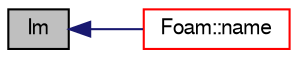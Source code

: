 digraph "Im"
{
  bgcolor="transparent";
  edge [fontname="FreeSans",fontsize="10",labelfontname="FreeSans",labelfontsize="10"];
  node [fontname="FreeSans",fontsize="10",shape=record];
  rankdir="LR";
  Node2607 [label="Im",height=0.2,width=0.4,color="black", fillcolor="grey75", style="filled", fontcolor="black"];
  Node2607 -> Node2608 [dir="back",color="midnightblue",fontsize="10",style="solid",fontname="FreeSans"];
  Node2608 [label="Foam::name",height=0.2,width=0.4,color="red",URL="$a21124.html#adcb0df2bd4953cb6bb390272d8263c3a",tooltip="Return a string representation of a complex. "];
}
